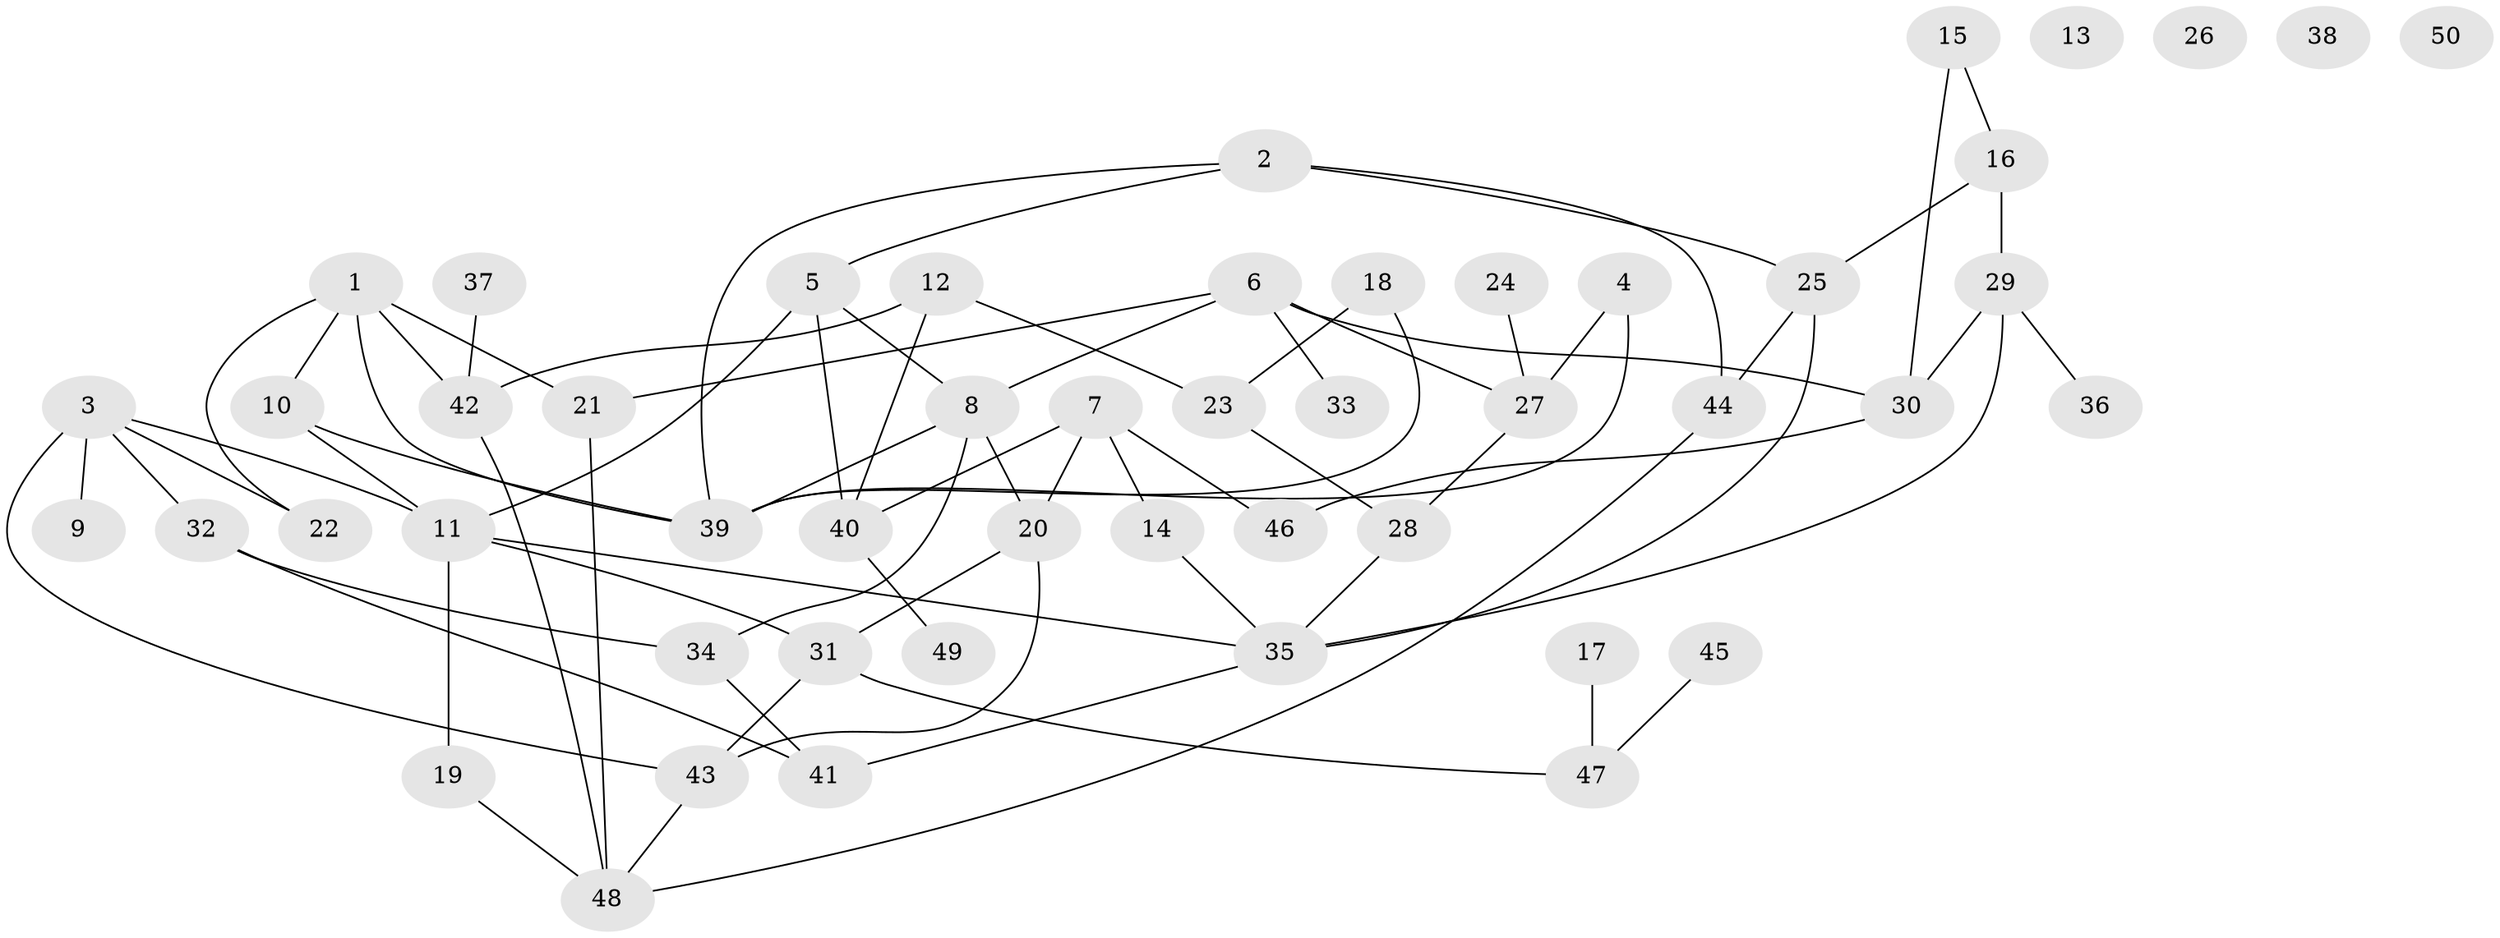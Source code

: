 // Generated by graph-tools (version 1.1) at 2025/13/03/09/25 04:13:13]
// undirected, 50 vertices, 73 edges
graph export_dot {
graph [start="1"]
  node [color=gray90,style=filled];
  1;
  2;
  3;
  4;
  5;
  6;
  7;
  8;
  9;
  10;
  11;
  12;
  13;
  14;
  15;
  16;
  17;
  18;
  19;
  20;
  21;
  22;
  23;
  24;
  25;
  26;
  27;
  28;
  29;
  30;
  31;
  32;
  33;
  34;
  35;
  36;
  37;
  38;
  39;
  40;
  41;
  42;
  43;
  44;
  45;
  46;
  47;
  48;
  49;
  50;
  1 -- 10;
  1 -- 21;
  1 -- 22;
  1 -- 39;
  1 -- 42;
  2 -- 5;
  2 -- 25;
  2 -- 39;
  2 -- 44;
  3 -- 9;
  3 -- 11;
  3 -- 22;
  3 -- 32;
  3 -- 43;
  4 -- 27;
  4 -- 39;
  5 -- 8;
  5 -- 11;
  5 -- 40;
  6 -- 8;
  6 -- 21;
  6 -- 27;
  6 -- 30;
  6 -- 33;
  7 -- 14;
  7 -- 20;
  7 -- 40;
  7 -- 46;
  8 -- 20;
  8 -- 34;
  8 -- 39;
  10 -- 11;
  10 -- 39;
  11 -- 19;
  11 -- 31;
  11 -- 35;
  12 -- 23;
  12 -- 40;
  12 -- 42;
  14 -- 35;
  15 -- 16;
  15 -- 30;
  16 -- 25;
  16 -- 29;
  17 -- 47;
  18 -- 23;
  18 -- 39;
  19 -- 48;
  20 -- 31;
  20 -- 43;
  21 -- 48;
  23 -- 28;
  24 -- 27;
  25 -- 35;
  25 -- 44;
  27 -- 28;
  28 -- 35;
  29 -- 30;
  29 -- 35;
  29 -- 36;
  30 -- 46;
  31 -- 43;
  31 -- 47;
  32 -- 34;
  32 -- 41;
  34 -- 41;
  35 -- 41;
  37 -- 42;
  40 -- 49;
  42 -- 48;
  43 -- 48;
  44 -- 48;
  45 -- 47;
}
